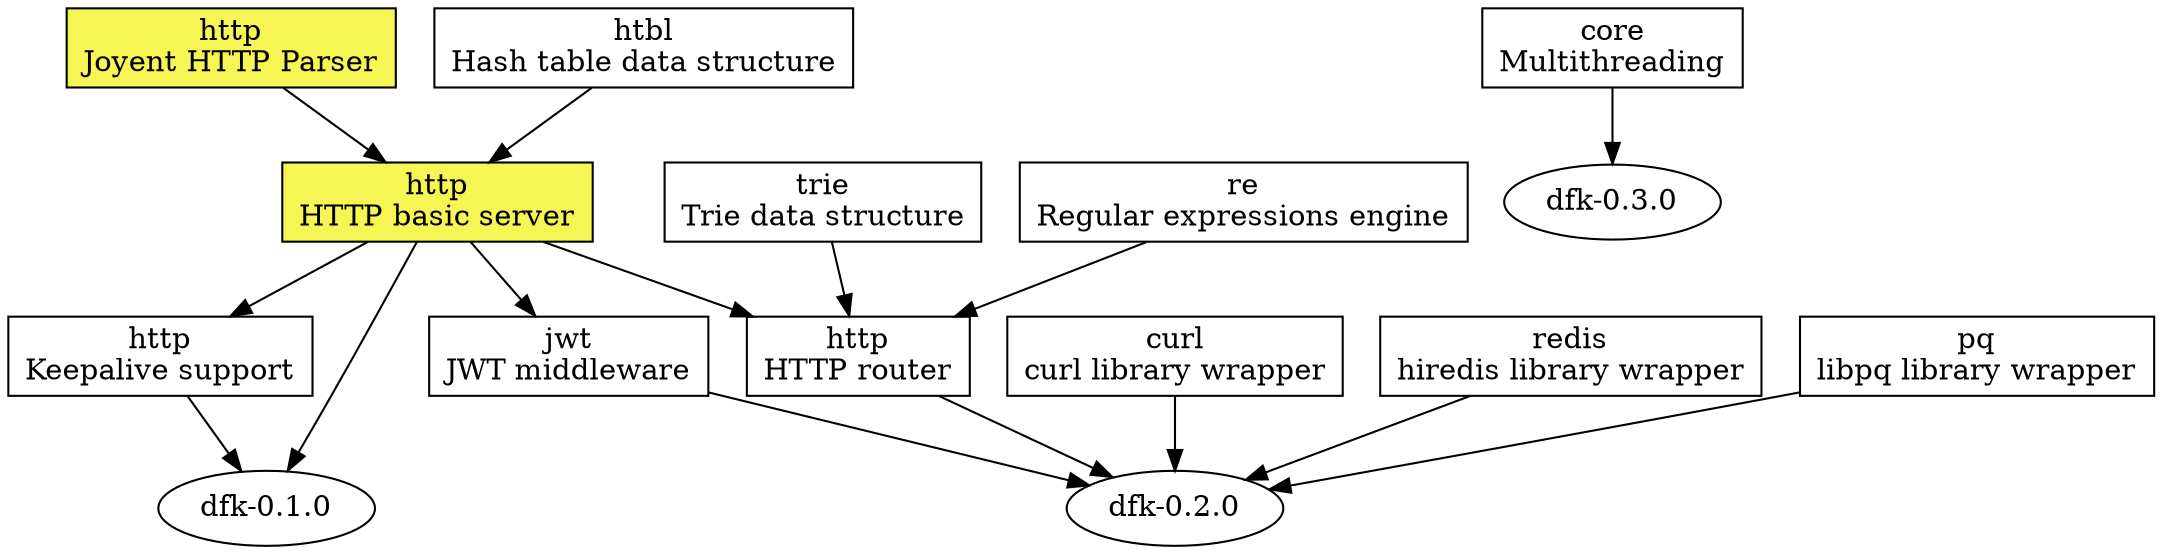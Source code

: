 digraph "DFK Library Roadmap - Current" {
  node [shape=box];
  ratio="compress";

  http_parser [label="http\nJoyent HTTP Parser" style=filled fillcolor="#F5F553"];

  http_server [label="http\nHTTP basic server" style=filled fillcolor="#F5F553"];
    http_parser -> http_server
    htbl -> http_server

  keepalive [label="http\nKeepalive support"];
    http_server -> keepalive;

  curl [label="curl\ncurl library wrapper"];

  redis [label="redis\nhiredis library wrapper"];

  libpq [label="pq\nlibpq library wrapper"];

  jwt [label="jwt\nJWT middleware"];
    http_server -> jwt;

  mt [label="core\nMultithreading"];

  trie [label="trie\nTrie data structure"];

  re [label="re\nRegular expressions engine"];

  htbl [label="htbl\nHash table data structure"];

  router [label="http\nHTTP router"];
    http_server -> router;
    trie -> router;
    re -> router;

  dfk010 [label="dfk-0.1.0" shape=oval];
    http_server -> dfk010;
    keepalive -> dfk010;

  dfk020 [label="dfk-0.2.0" shape=oval];
    jwt -> dfk020;
    redis -> dfk020;
    curl -> dfk020;
    libpq -> dfk020;
    router -> dfk020;

  dfk030 [label="dfk-0.3.0" shape=oval];
    mt -> dfk030;
}
